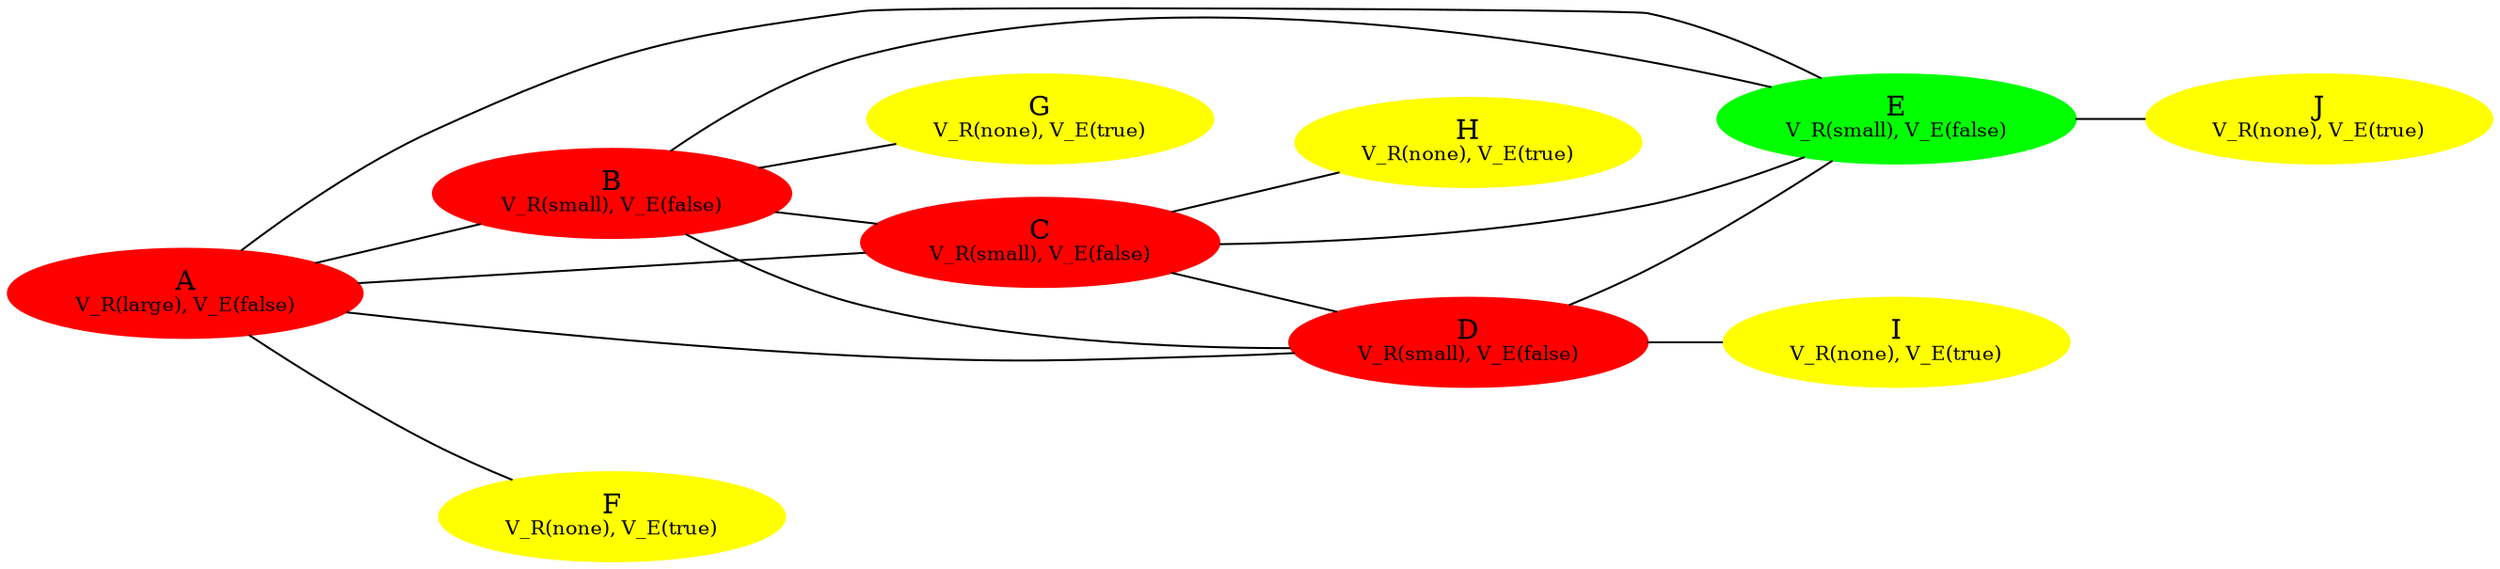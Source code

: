 graph {
 rankdir=LR;
A[label=<A<BR /><FONT POINT-SIZE="10">V_R(large), V_E(false)</FONT>>,style=filled, color=red];
B[label=<B<BR /><FONT POINT-SIZE="10">V_R(small), V_E(false)</FONT>>,style=filled, color=red];
C[label=<C<BR /><FONT POINT-SIZE="10">V_R(small), V_E(false)</FONT>>,style=filled, color=red];
D[label=<D<BR /><FONT POINT-SIZE="10">V_R(small), V_E(false)</FONT>>,style=filled, color=red];
E[label=<E<BR /><FONT POINT-SIZE="10">V_R(small), V_E(false)</FONT>>,style=filled, color=green];
F[label=<F<BR /><FONT POINT-SIZE="10">V_R(none), V_E(true)</FONT>>,style=filled, color=yellow];
G[label=<G<BR /><FONT POINT-SIZE="10">V_R(none), V_E(true)</FONT>>,style=filled, color=yellow];
H[label=<H<BR /><FONT POINT-SIZE="10">V_R(none), V_E(true)</FONT>>,style=filled, color=yellow];
I[label=<I<BR /><FONT POINT-SIZE="10">V_R(none), V_E(true)</FONT>>,style=filled, color=yellow];
J[label=<J<BR /><FONT POINT-SIZE="10">V_R(none), V_E(true)</FONT>>,style=filled, color=yellow];
A -- {{B C D E F }}
B -- {{C D E G }}
C -- {{D E H }}
D -- {{E I }}
E -- {{J }}
F -- {{}}
G -- {{}}
H -- {{}}
I -- {{}}
J -- {{}}
}